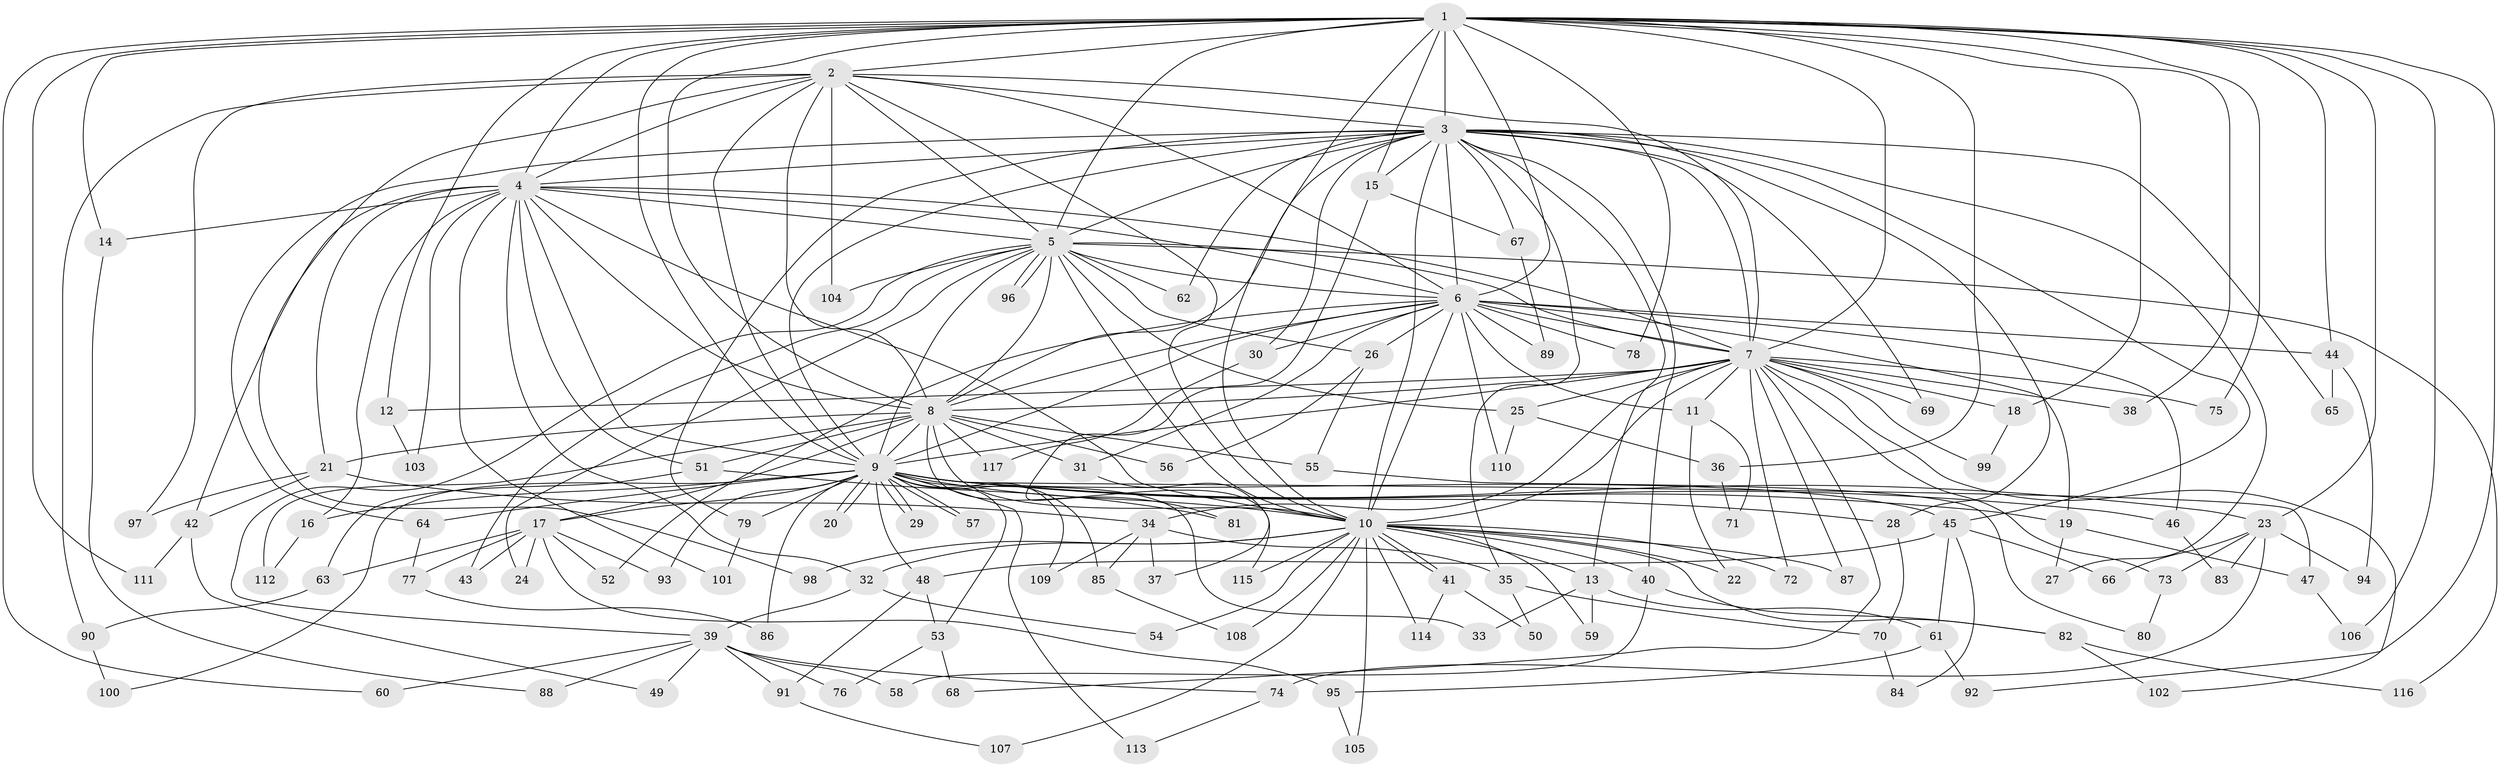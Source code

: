 // Generated by graph-tools (version 1.1) at 2025/43/03/09/25 04:43:31]
// undirected, 117 vertices, 259 edges
graph export_dot {
graph [start="1"]
  node [color=gray90,style=filled];
  1;
  2;
  3;
  4;
  5;
  6;
  7;
  8;
  9;
  10;
  11;
  12;
  13;
  14;
  15;
  16;
  17;
  18;
  19;
  20;
  21;
  22;
  23;
  24;
  25;
  26;
  27;
  28;
  29;
  30;
  31;
  32;
  33;
  34;
  35;
  36;
  37;
  38;
  39;
  40;
  41;
  42;
  43;
  44;
  45;
  46;
  47;
  48;
  49;
  50;
  51;
  52;
  53;
  54;
  55;
  56;
  57;
  58;
  59;
  60;
  61;
  62;
  63;
  64;
  65;
  66;
  67;
  68;
  69;
  70;
  71;
  72;
  73;
  74;
  75;
  76;
  77;
  78;
  79;
  80;
  81;
  82;
  83;
  84;
  85;
  86;
  87;
  88;
  89;
  90;
  91;
  92;
  93;
  94;
  95;
  96;
  97;
  98;
  99;
  100;
  101;
  102;
  103;
  104;
  105;
  106;
  107;
  108;
  109;
  110;
  111;
  112;
  113;
  114;
  115;
  116;
  117;
  1 -- 2;
  1 -- 3;
  1 -- 4;
  1 -- 5;
  1 -- 6;
  1 -- 7;
  1 -- 8;
  1 -- 9;
  1 -- 10;
  1 -- 12;
  1 -- 14;
  1 -- 15;
  1 -- 18;
  1 -- 23;
  1 -- 36;
  1 -- 38;
  1 -- 44;
  1 -- 60;
  1 -- 75;
  1 -- 78;
  1 -- 92;
  1 -- 106;
  1 -- 111;
  2 -- 3;
  2 -- 4;
  2 -- 5;
  2 -- 6;
  2 -- 7;
  2 -- 8;
  2 -- 9;
  2 -- 10;
  2 -- 90;
  2 -- 97;
  2 -- 98;
  2 -- 104;
  3 -- 4;
  3 -- 5;
  3 -- 6;
  3 -- 7;
  3 -- 8;
  3 -- 9;
  3 -- 10;
  3 -- 13;
  3 -- 15;
  3 -- 27;
  3 -- 28;
  3 -- 30;
  3 -- 35;
  3 -- 40;
  3 -- 45;
  3 -- 62;
  3 -- 64;
  3 -- 65;
  3 -- 67;
  3 -- 69;
  3 -- 79;
  4 -- 5;
  4 -- 6;
  4 -- 7;
  4 -- 8;
  4 -- 9;
  4 -- 10;
  4 -- 14;
  4 -- 16;
  4 -- 21;
  4 -- 32;
  4 -- 42;
  4 -- 51;
  4 -- 101;
  4 -- 103;
  5 -- 6;
  5 -- 7;
  5 -- 8;
  5 -- 9;
  5 -- 10;
  5 -- 24;
  5 -- 25;
  5 -- 26;
  5 -- 39;
  5 -- 43;
  5 -- 62;
  5 -- 96;
  5 -- 96;
  5 -- 104;
  5 -- 116;
  6 -- 7;
  6 -- 8;
  6 -- 9;
  6 -- 10;
  6 -- 11;
  6 -- 19;
  6 -- 26;
  6 -- 30;
  6 -- 31;
  6 -- 44;
  6 -- 46;
  6 -- 52;
  6 -- 78;
  6 -- 89;
  6 -- 110;
  7 -- 8;
  7 -- 9;
  7 -- 10;
  7 -- 11;
  7 -- 12;
  7 -- 18;
  7 -- 25;
  7 -- 34;
  7 -- 38;
  7 -- 68;
  7 -- 69;
  7 -- 72;
  7 -- 73;
  7 -- 75;
  7 -- 87;
  7 -- 99;
  7 -- 102;
  8 -- 9;
  8 -- 10;
  8 -- 17;
  8 -- 21;
  8 -- 31;
  8 -- 51;
  8 -- 55;
  8 -- 56;
  8 -- 112;
  8 -- 115;
  8 -- 117;
  9 -- 10;
  9 -- 16;
  9 -- 17;
  9 -- 19;
  9 -- 20;
  9 -- 20;
  9 -- 23;
  9 -- 28;
  9 -- 29;
  9 -- 29;
  9 -- 33;
  9 -- 45;
  9 -- 46;
  9 -- 47;
  9 -- 48;
  9 -- 53;
  9 -- 57;
  9 -- 57;
  9 -- 64;
  9 -- 79;
  9 -- 85;
  9 -- 86;
  9 -- 93;
  9 -- 100;
  9 -- 109;
  9 -- 113;
  10 -- 13;
  10 -- 22;
  10 -- 32;
  10 -- 40;
  10 -- 41;
  10 -- 41;
  10 -- 54;
  10 -- 59;
  10 -- 72;
  10 -- 82;
  10 -- 87;
  10 -- 98;
  10 -- 105;
  10 -- 107;
  10 -- 108;
  10 -- 114;
  10 -- 115;
  11 -- 22;
  11 -- 71;
  12 -- 103;
  13 -- 33;
  13 -- 59;
  13 -- 61;
  14 -- 88;
  15 -- 67;
  15 -- 81;
  16 -- 112;
  17 -- 24;
  17 -- 43;
  17 -- 52;
  17 -- 63;
  17 -- 77;
  17 -- 93;
  17 -- 95;
  18 -- 99;
  19 -- 27;
  19 -- 47;
  21 -- 34;
  21 -- 42;
  21 -- 97;
  23 -- 66;
  23 -- 73;
  23 -- 74;
  23 -- 83;
  23 -- 94;
  25 -- 36;
  25 -- 110;
  26 -- 55;
  26 -- 56;
  28 -- 70;
  30 -- 117;
  31 -- 37;
  32 -- 39;
  32 -- 54;
  34 -- 35;
  34 -- 37;
  34 -- 85;
  34 -- 109;
  35 -- 50;
  35 -- 70;
  36 -- 71;
  39 -- 49;
  39 -- 58;
  39 -- 60;
  39 -- 74;
  39 -- 76;
  39 -- 88;
  39 -- 91;
  40 -- 58;
  40 -- 82;
  41 -- 50;
  41 -- 114;
  42 -- 49;
  42 -- 111;
  44 -- 65;
  44 -- 94;
  45 -- 48;
  45 -- 61;
  45 -- 66;
  45 -- 84;
  46 -- 83;
  47 -- 106;
  48 -- 53;
  48 -- 91;
  51 -- 63;
  51 -- 81;
  53 -- 68;
  53 -- 76;
  55 -- 80;
  61 -- 92;
  61 -- 95;
  63 -- 90;
  64 -- 77;
  67 -- 89;
  70 -- 84;
  73 -- 80;
  74 -- 113;
  77 -- 86;
  79 -- 101;
  82 -- 102;
  82 -- 116;
  85 -- 108;
  90 -- 100;
  91 -- 107;
  95 -- 105;
}
